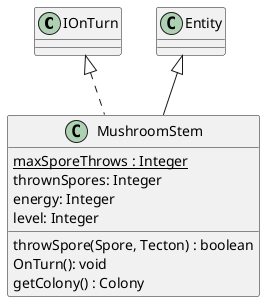 @startuml mushroomStem

IOnTurn <|.. MushroomStem
'IOnRound <|.. MushroomStem
Entity <|-- MushroomStem 
class MushroomStem{
    {static} maxSporeThrows : Integer
    thrownSpores: Integer
    energy: Integer
    level: Integer
    throwSpore(Spore, Tecton) : boolean
    OnTurn(): void
    getColony() : Colony
}
@enduml